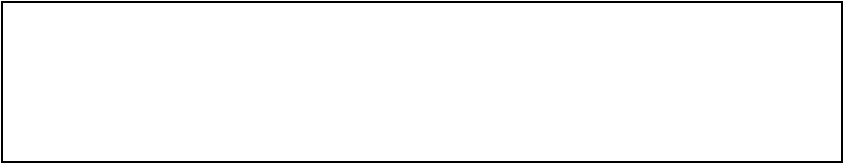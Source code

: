 <mxfile version="14.7.6" type="github"><diagram id="DNEyIIKX8ScS-eoINMB8" name="Page-1"><mxGraphModel dx="1422" dy="771" grid="1" gridSize="10" guides="1" tooltips="1" connect="1" arrows="1" fold="1" page="1" pageScale="1" pageWidth="850" pageHeight="1100" math="0" shadow="0"><root><mxCell id="0"/><mxCell id="1" parent="0"/><mxCell id="5W_gmnyyUYbcyrx6DaM1-1" value="" style="rounded=0;whiteSpace=wrap;html=1;" vertex="1" parent="1"><mxGeometry x="240" y="90" width="420" height="80" as="geometry"/></mxCell></root></mxGraphModel></diagram></mxfile>